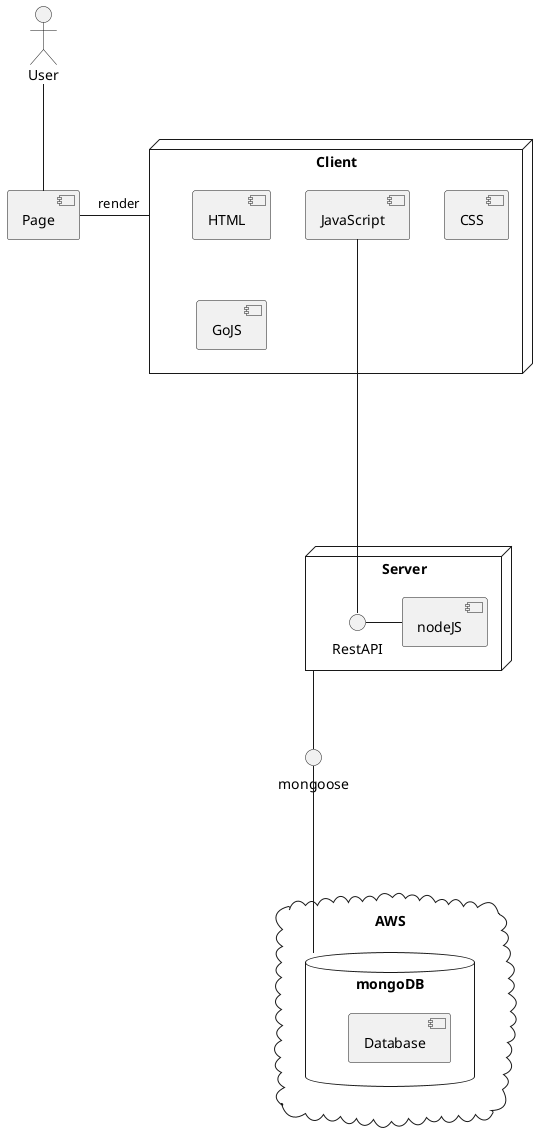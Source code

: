 @startuml
actor User as u
() mongoose as moo
[Page] as p



node "Client" as c{
  [JavaScript] as js
  [HTML]
  [CSS]
  [GoJS]
}





node "Server" as s{
  [nodeJS] as node
  () RestAPI as api
}



cloud "AWS" as a{
  database "mongoDB" as mongo {
    [Database]
  }
}

u -- p
p - c: render
js ----- api
api - node

s -- moo
moo --- mongo

@enduml
